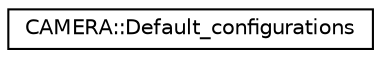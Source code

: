 digraph "Graphical Class Hierarchy"
{
 // LATEX_PDF_SIZE
  edge [fontname="Helvetica",fontsize="10",labelfontname="Helvetica",labelfontsize="10"];
  node [fontname="Helvetica",fontsize="10",shape=record];
  rankdir="LR";
  Node0 [label="CAMERA::Default_configurations",height=0.2,width=0.4,color="black", fillcolor="white", style="filled",URL="$d4/d97/classCAMERA_1_1Default__configurations.html",tooltip=" "];
}
